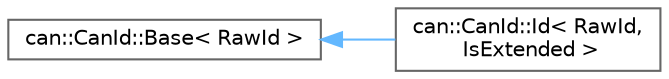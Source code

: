 digraph "Graphical Class Hierarchy"
{
 // LATEX_PDF_SIZE
  bgcolor="transparent";
  edge [fontname=Helvetica,fontsize=10,labelfontname=Helvetica,labelfontsize=10];
  node [fontname=Helvetica,fontsize=10,shape=box,height=0.2,width=0.4];
  rankdir="LR";
  Node0 [id="Node000000",label="can::CanId::Base\< RawId \>",height=0.2,width=0.4,color="grey40", fillcolor="white", style="filled",URL="$d7/d98/structcan_1_1CanId_1_1Base.html",tooltip=" "];
  Node0 -> Node1 [id="edge13_Node000000_Node000001",dir="back",color="steelblue1",style="solid",tooltip=" "];
  Node1 [id="Node000001",label="can::CanId::Id\< RawId,\l IsExtended \>",height=0.2,width=0.4,color="grey40", fillcolor="white", style="filled",URL="$db/d2a/structcan_1_1CanId_1_1Id.html",tooltip=" "];
}
